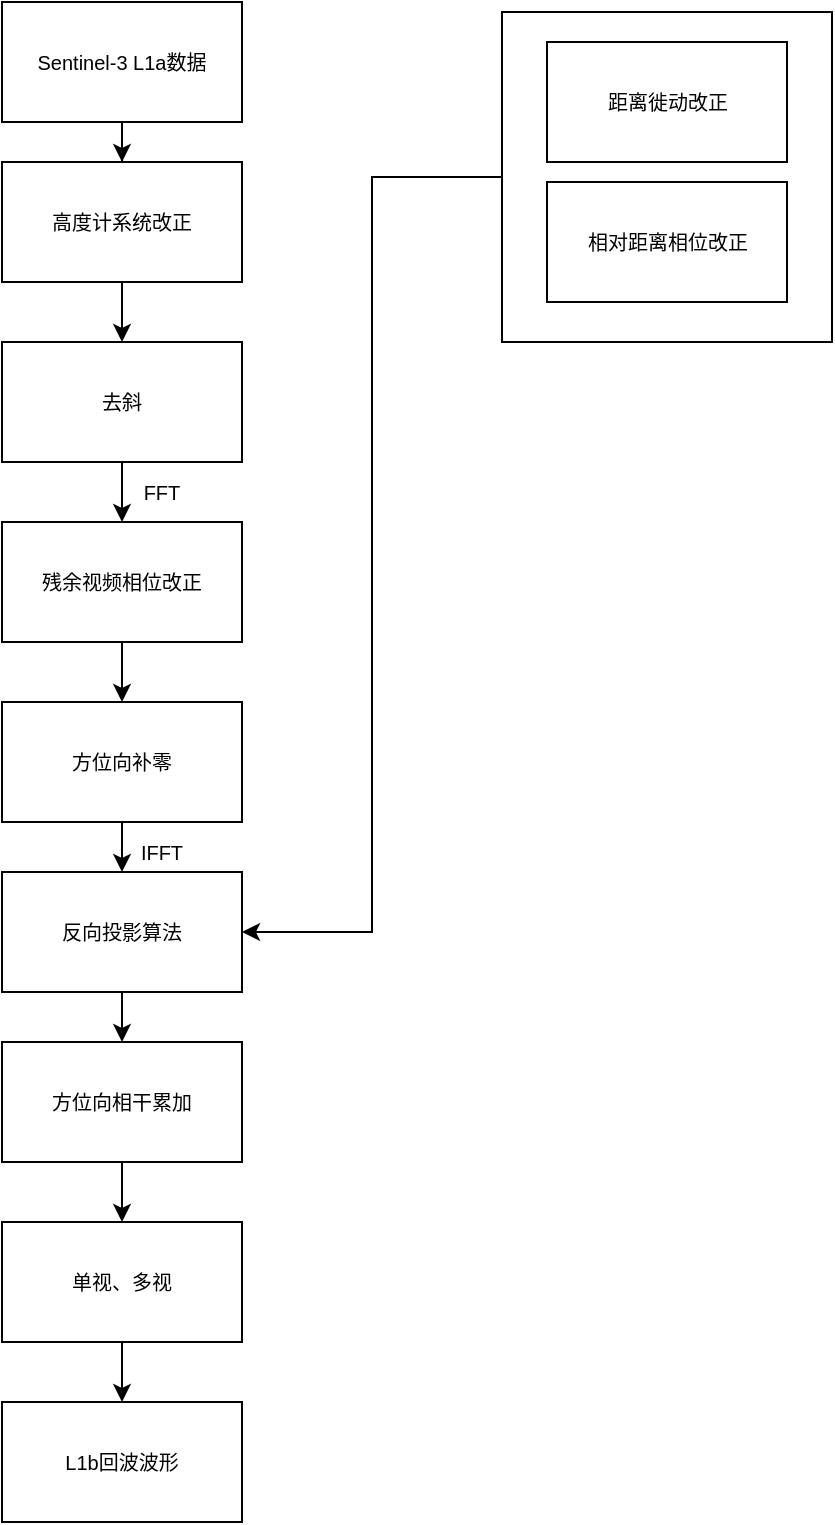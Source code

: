 <mxfile version="16.4.3" type="github"><diagram id="NLW0Iw_wc-p3dqID5BEB" name="Page-1"><mxGraphModel dx="942" dy="642" grid="1" gridSize="10" guides="1" tooltips="1" connect="1" arrows="1" fold="1" page="1" pageScale="1" pageWidth="827" pageHeight="1169" math="0" shadow="0"><root><mxCell id="0"/><mxCell id="1" parent="0"/><mxCell id="gwYRnu_WxCBPZ3mRb2Zn-27" style="edgeStyle=orthogonalEdgeStyle;rounded=0;orthogonalLoop=1;jettySize=auto;html=1;exitX=0;exitY=0.5;exitDx=0;exitDy=0;entryX=1;entryY=0.5;entryDx=0;entryDy=0;fontSize=10;" edge="1" parent="1" source="gwYRnu_WxCBPZ3mRb2Zn-16" target="gwYRnu_WxCBPZ3mRb2Zn-12"><mxGeometry relative="1" as="geometry"/></mxCell><mxCell id="gwYRnu_WxCBPZ3mRb2Zn-16" value="" style="whiteSpace=wrap;html=1;aspect=fixed;fontSize=10;" vertex="1" parent="1"><mxGeometry x="540" y="65" width="165" height="165" as="geometry"/></mxCell><mxCell id="gwYRnu_WxCBPZ3mRb2Zn-3" value="" style="edgeStyle=orthogonalEdgeStyle;rounded=0;orthogonalLoop=1;jettySize=auto;html=1;fontSize=10;" edge="1" parent="1" source="gwYRnu_WxCBPZ3mRb2Zn-1" target="gwYRnu_WxCBPZ3mRb2Zn-2"><mxGeometry relative="1" as="geometry"/></mxCell><mxCell id="gwYRnu_WxCBPZ3mRb2Zn-1" value="Sentinel-3 L1a数据" style="rounded=0;whiteSpace=wrap;html=1;fontSize=10;" vertex="1" parent="1"><mxGeometry x="290" y="60" width="120" height="60" as="geometry"/></mxCell><mxCell id="gwYRnu_WxCBPZ3mRb2Zn-5" value="" style="edgeStyle=orthogonalEdgeStyle;rounded=0;orthogonalLoop=1;jettySize=auto;html=1;fontSize=10;" edge="1" parent="1" source="gwYRnu_WxCBPZ3mRb2Zn-2" target="gwYRnu_WxCBPZ3mRb2Zn-4"><mxGeometry relative="1" as="geometry"/></mxCell><mxCell id="gwYRnu_WxCBPZ3mRb2Zn-2" value="高度计系统改正" style="rounded=0;whiteSpace=wrap;html=1;fontSize=10;" vertex="1" parent="1"><mxGeometry x="290" y="140" width="120" height="60" as="geometry"/></mxCell><mxCell id="gwYRnu_WxCBPZ3mRb2Zn-7" value="" style="edgeStyle=orthogonalEdgeStyle;rounded=0;orthogonalLoop=1;jettySize=auto;html=1;fontSize=10;" edge="1" parent="1" source="gwYRnu_WxCBPZ3mRb2Zn-4" target="gwYRnu_WxCBPZ3mRb2Zn-6"><mxGeometry relative="1" as="geometry"/></mxCell><mxCell id="gwYRnu_WxCBPZ3mRb2Zn-4" value="去斜" style="rounded=0;whiteSpace=wrap;html=1;fontSize=10;" vertex="1" parent="1"><mxGeometry x="290" y="230" width="120" height="60" as="geometry"/></mxCell><mxCell id="gwYRnu_WxCBPZ3mRb2Zn-9" value="" style="edgeStyle=orthogonalEdgeStyle;rounded=0;orthogonalLoop=1;jettySize=auto;html=1;fontSize=10;" edge="1" parent="1" source="gwYRnu_WxCBPZ3mRb2Zn-6" target="gwYRnu_WxCBPZ3mRb2Zn-8"><mxGeometry relative="1" as="geometry"/></mxCell><mxCell id="gwYRnu_WxCBPZ3mRb2Zn-6" value="残余视频相位改正" style="rounded=0;whiteSpace=wrap;html=1;fontSize=10;" vertex="1" parent="1"><mxGeometry x="290" y="320" width="120" height="60" as="geometry"/></mxCell><mxCell id="gwYRnu_WxCBPZ3mRb2Zn-26" style="edgeStyle=orthogonalEdgeStyle;rounded=0;orthogonalLoop=1;jettySize=auto;html=1;exitX=0.5;exitY=1;exitDx=0;exitDy=0;entryX=0.5;entryY=0;entryDx=0;entryDy=0;fontSize=10;" edge="1" parent="1" source="gwYRnu_WxCBPZ3mRb2Zn-8" target="gwYRnu_WxCBPZ3mRb2Zn-12"><mxGeometry relative="1" as="geometry"/></mxCell><mxCell id="gwYRnu_WxCBPZ3mRb2Zn-8" value="方位向补零" style="rounded=0;whiteSpace=wrap;html=1;fontSize=10;" vertex="1" parent="1"><mxGeometry x="290" y="410" width="120" height="60" as="geometry"/></mxCell><mxCell id="gwYRnu_WxCBPZ3mRb2Zn-19" value="" style="edgeStyle=orthogonalEdgeStyle;rounded=0;orthogonalLoop=1;jettySize=auto;html=1;fontSize=10;" edge="1" parent="1" source="gwYRnu_WxCBPZ3mRb2Zn-12" target="gwYRnu_WxCBPZ3mRb2Zn-18"><mxGeometry relative="1" as="geometry"/></mxCell><mxCell id="gwYRnu_WxCBPZ3mRb2Zn-12" value="反向投影算法" style="rounded=0;whiteSpace=wrap;html=1;fontSize=10;" vertex="1" parent="1"><mxGeometry x="290" y="495" width="120" height="60" as="geometry"/></mxCell><mxCell id="gwYRnu_WxCBPZ3mRb2Zn-14" value="IFFT" style="text;html=1;strokeColor=none;fillColor=none;align=center;verticalAlign=middle;whiteSpace=wrap;rounded=0;fontSize=10;" vertex="1" parent="1"><mxGeometry x="340" y="470" width="60" height="30" as="geometry"/></mxCell><mxCell id="gwYRnu_WxCBPZ3mRb2Zn-21" value="" style="edgeStyle=orthogonalEdgeStyle;rounded=0;orthogonalLoop=1;jettySize=auto;html=1;fontSize=10;" edge="1" parent="1" source="gwYRnu_WxCBPZ3mRb2Zn-18" target="gwYRnu_WxCBPZ3mRb2Zn-20"><mxGeometry relative="1" as="geometry"/></mxCell><mxCell id="gwYRnu_WxCBPZ3mRb2Zn-18" value="方位向相干累加" style="rounded=0;whiteSpace=wrap;html=1;fontSize=10;" vertex="1" parent="1"><mxGeometry x="290" y="580" width="120" height="60" as="geometry"/></mxCell><mxCell id="gwYRnu_WxCBPZ3mRb2Zn-23" value="" style="edgeStyle=orthogonalEdgeStyle;rounded=0;orthogonalLoop=1;jettySize=auto;html=1;fontSize=10;" edge="1" parent="1" source="gwYRnu_WxCBPZ3mRb2Zn-20" target="gwYRnu_WxCBPZ3mRb2Zn-22"><mxGeometry relative="1" as="geometry"/></mxCell><mxCell id="gwYRnu_WxCBPZ3mRb2Zn-20" value="单视、多视" style="rounded=0;whiteSpace=wrap;html=1;fontSize=10;" vertex="1" parent="1"><mxGeometry x="290" y="670" width="120" height="60" as="geometry"/></mxCell><mxCell id="gwYRnu_WxCBPZ3mRb2Zn-22" value="L1b回波波形" style="rounded=0;whiteSpace=wrap;html=1;fontSize=10;" vertex="1" parent="1"><mxGeometry x="290" y="760" width="120" height="60" as="geometry"/></mxCell><mxCell id="gwYRnu_WxCBPZ3mRb2Zn-24" value="距离徙动改正" style="rounded=0;whiteSpace=wrap;html=1;fontSize=10;" vertex="1" parent="1"><mxGeometry x="562.5" y="80" width="120" height="60" as="geometry"/></mxCell><mxCell id="gwYRnu_WxCBPZ3mRb2Zn-25" value="相对距离相位改正" style="rounded=0;whiteSpace=wrap;html=1;fontSize=10;" vertex="1" parent="1"><mxGeometry x="562.5" y="150" width="120" height="60" as="geometry"/></mxCell><mxCell id="gwYRnu_WxCBPZ3mRb2Zn-28" value="FFT" style="text;html=1;strokeColor=none;fillColor=none;align=center;verticalAlign=middle;whiteSpace=wrap;rounded=0;fontSize=10;" vertex="1" parent="1"><mxGeometry x="340" y="290" width="60" height="30" as="geometry"/></mxCell></root></mxGraphModel></diagram></mxfile>